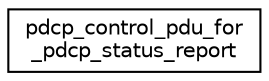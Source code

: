 digraph "Graphical Class Hierarchy"
{
 // LATEX_PDF_SIZE
  edge [fontname="Helvetica",fontsize="10",labelfontname="Helvetica",labelfontsize="10"];
  node [fontname="Helvetica",fontsize="10",shape=record];
  rankdir="LR";
  Node0 [label="pdcp_control_pdu_for\l_pdcp_status_report",height=0.2,width=0.4,color="black", fillcolor="white", style="filled",URL="$structpdcp__control__pdu__for__pdcp__status__report.html",tooltip=" "];
}
